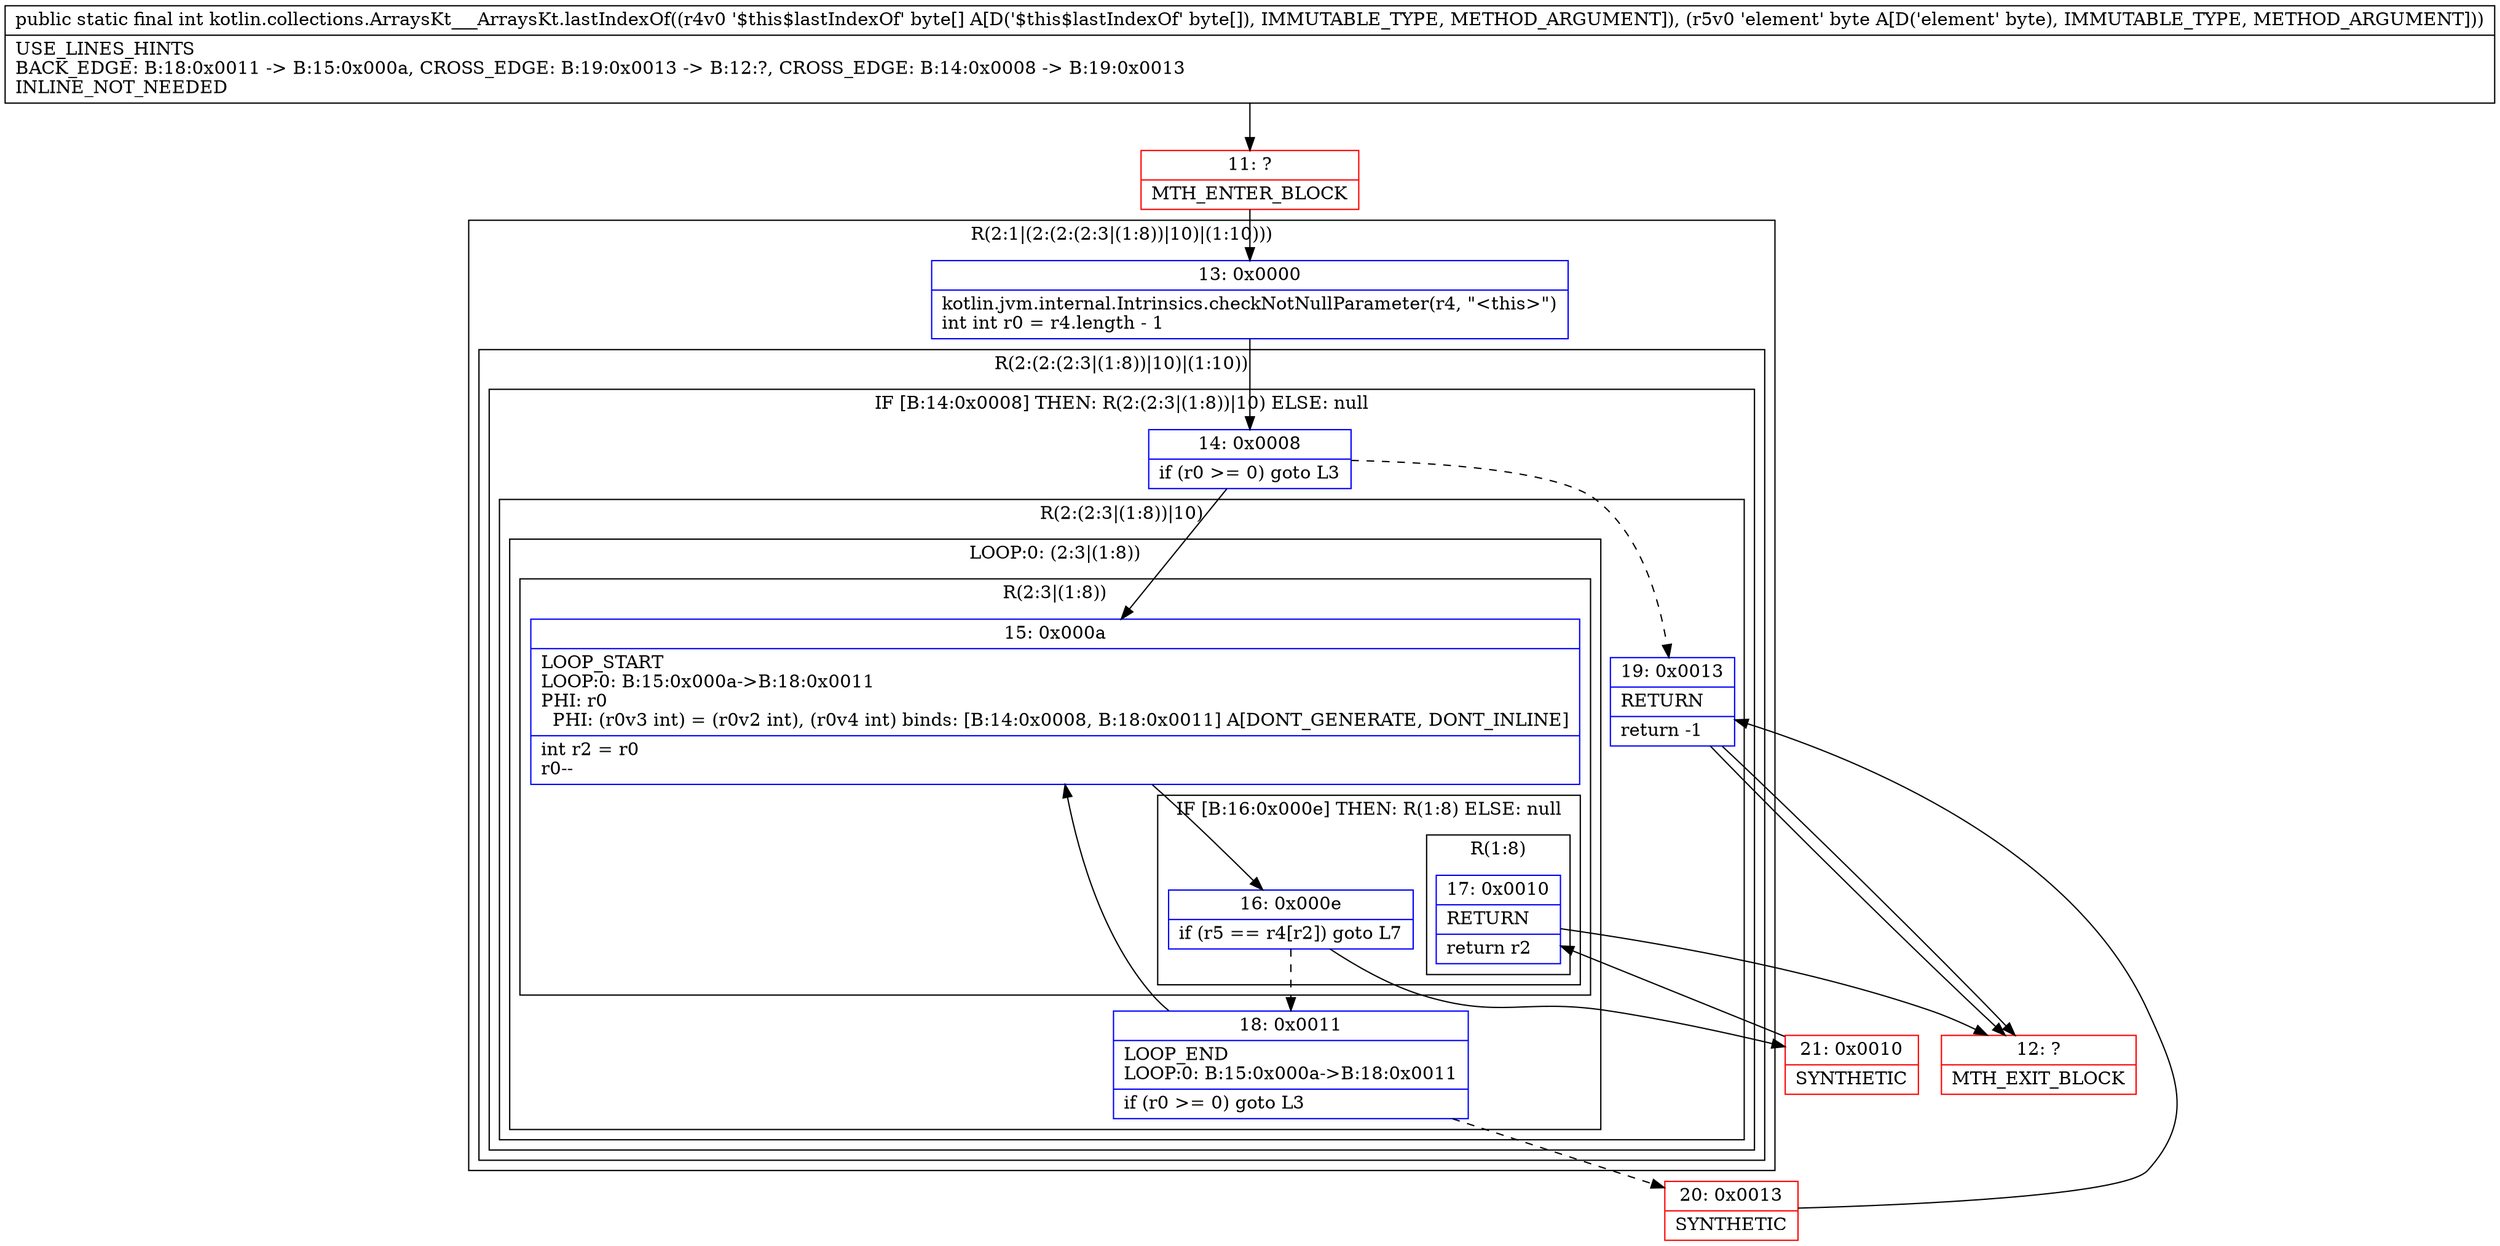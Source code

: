 digraph "CFG forkotlin.collections.ArraysKt___ArraysKt.lastIndexOf([BB)I" {
subgraph cluster_Region_924215745 {
label = "R(2:1|(2:(2:(2:3|(1:8))|10)|(1:10)))";
node [shape=record,color=blue];
Node_13 [shape=record,label="{13\:\ 0x0000|kotlin.jvm.internal.Intrinsics.checkNotNullParameter(r4, \"\<this\>\")\lint int r0 = r4.length \- 1\l}"];
subgraph cluster_Region_1277010700 {
label = "R(2:(2:(2:3|(1:8))|10)|(1:10))";
node [shape=record,color=blue];
subgraph cluster_IfRegion_1311008299 {
label = "IF [B:14:0x0008] THEN: R(2:(2:3|(1:8))|10) ELSE: null";
node [shape=record,color=blue];
Node_14 [shape=record,label="{14\:\ 0x0008|if (r0 \>= 0) goto L3\l}"];
subgraph cluster_Region_1072490851 {
label = "R(2:(2:3|(1:8))|10)";
node [shape=record,color=blue];
subgraph cluster_LoopRegion_1417072773 {
label = "LOOP:0: (2:3|(1:8))";
node [shape=record,color=blue];
Node_18 [shape=record,label="{18\:\ 0x0011|LOOP_END\lLOOP:0: B:15:0x000a\-\>B:18:0x0011\l|if (r0 \>= 0) goto L3\l}"];
subgraph cluster_Region_8779965 {
label = "R(2:3|(1:8))";
node [shape=record,color=blue];
Node_15 [shape=record,label="{15\:\ 0x000a|LOOP_START\lLOOP:0: B:15:0x000a\-\>B:18:0x0011\lPHI: r0 \l  PHI: (r0v3 int) = (r0v2 int), (r0v4 int) binds: [B:14:0x0008, B:18:0x0011] A[DONT_GENERATE, DONT_INLINE]\l|int r2 = r0\lr0\-\-\l}"];
subgraph cluster_IfRegion_1353380779 {
label = "IF [B:16:0x000e] THEN: R(1:8) ELSE: null";
node [shape=record,color=blue];
Node_16 [shape=record,label="{16\:\ 0x000e|if (r5 == r4[r2]) goto L7\l}"];
subgraph cluster_Region_2143660307 {
label = "R(1:8)";
node [shape=record,color=blue];
Node_17 [shape=record,label="{17\:\ 0x0010|RETURN\l|return r2\l}"];
}
}
}
}
Node_19 [shape=record,label="{19\:\ 0x0013|RETURN\l|return \-1\l}"];
}
}
subgraph cluster_Region_1910445254 {
label = "R(1:10)";
node [shape=record,color=blue];
Node_19 [shape=record,label="{19\:\ 0x0013|RETURN\l|return \-1\l}"];
}
}
}
Node_11 [shape=record,color=red,label="{11\:\ ?|MTH_ENTER_BLOCK\l}"];
Node_20 [shape=record,color=red,label="{20\:\ 0x0013|SYNTHETIC\l}"];
Node_21 [shape=record,color=red,label="{21\:\ 0x0010|SYNTHETIC\l}"];
Node_12 [shape=record,color=red,label="{12\:\ ?|MTH_EXIT_BLOCK\l}"];
MethodNode[shape=record,label="{public static final int kotlin.collections.ArraysKt___ArraysKt.lastIndexOf((r4v0 '$this$lastIndexOf' byte[] A[D('$this$lastIndexOf' byte[]), IMMUTABLE_TYPE, METHOD_ARGUMENT]), (r5v0 'element' byte A[D('element' byte), IMMUTABLE_TYPE, METHOD_ARGUMENT]))  | USE_LINES_HINTS\lBACK_EDGE: B:18:0x0011 \-\> B:15:0x000a, CROSS_EDGE: B:19:0x0013 \-\> B:12:?, CROSS_EDGE: B:14:0x0008 \-\> B:19:0x0013\lINLINE_NOT_NEEDED\l}"];
MethodNode -> Node_11;Node_13 -> Node_14;
Node_14 -> Node_15;
Node_14 -> Node_19[style=dashed];
Node_18 -> Node_15;
Node_18 -> Node_20[style=dashed];
Node_15 -> Node_16;
Node_16 -> Node_18[style=dashed];
Node_16 -> Node_21;
Node_17 -> Node_12;
Node_19 -> Node_12;
Node_19 -> Node_12;
Node_11 -> Node_13;
Node_20 -> Node_19;
Node_21 -> Node_17;
}

